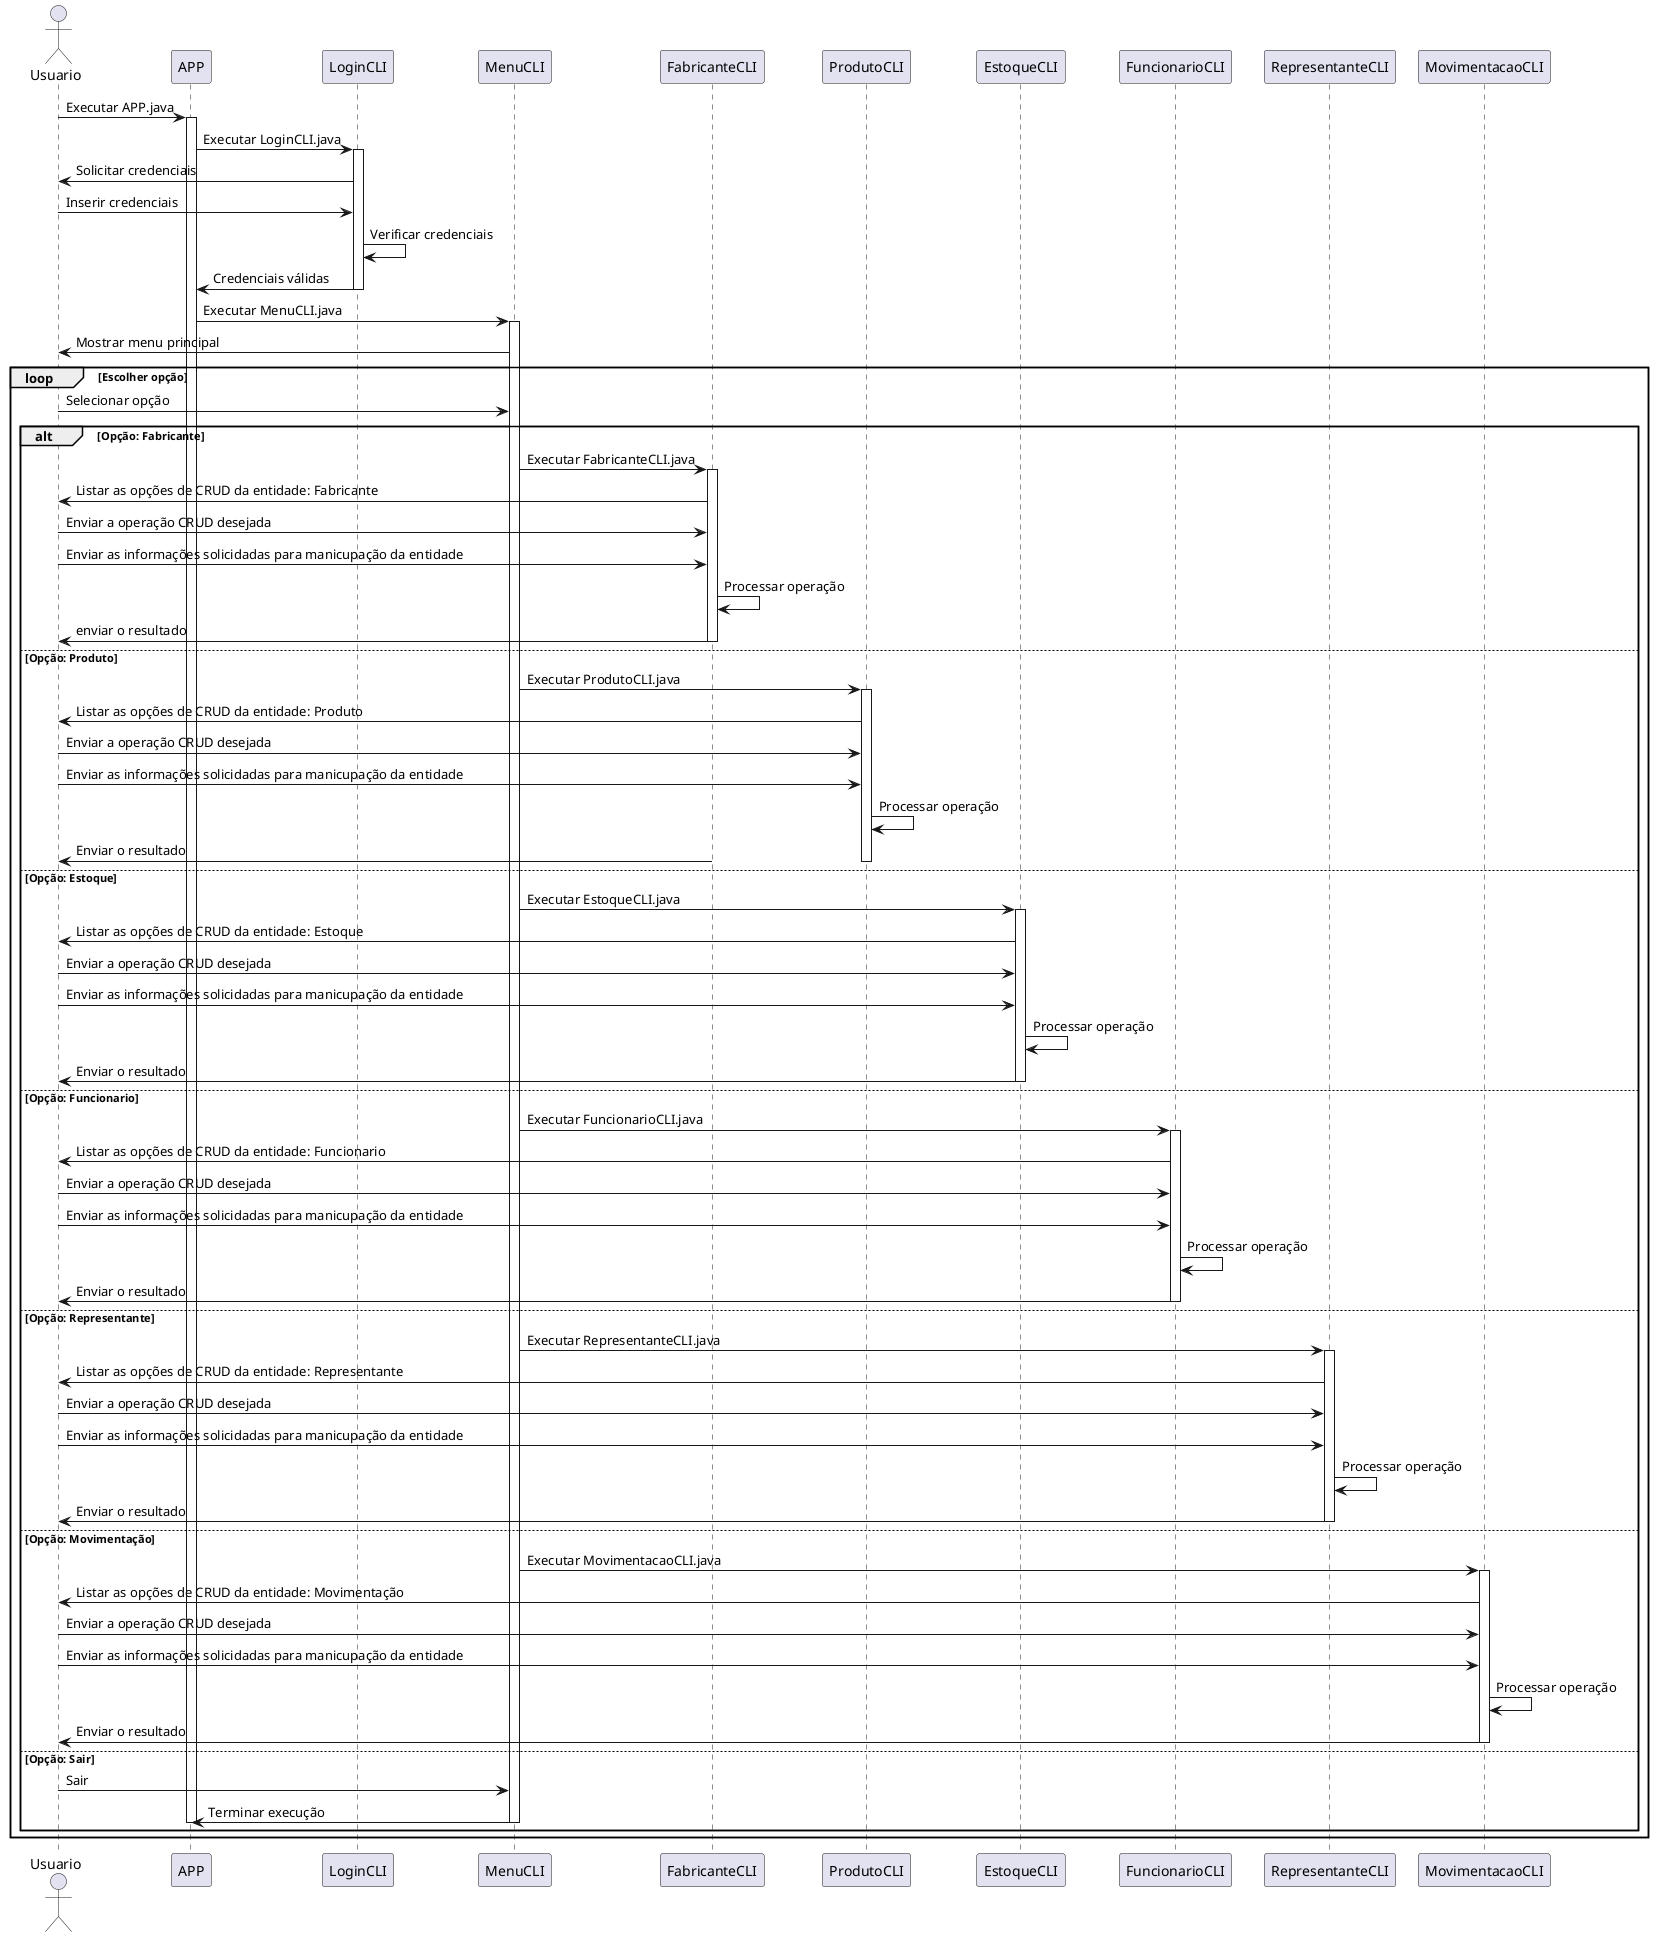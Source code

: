@startuml
actor Usuario
participant APP
participant LoginCLI
participant MenuCLI
participant FabricanteCLI
participant ProdutoCLI
participant EstoqueCLI
participant FuncionarioCLI
participant RepresentanteCLI
participant MovimentacaoCLI

Usuario -> APP: Executar APP.java
activate APP
APP -> LoginCLI: Executar LoginCLI.java
activate LoginCLI
LoginCLI -> Usuario: Solicitar credenciais
Usuario -> LoginCLI: Inserir credenciais
LoginCLI -> LoginCLI: Verificar credenciais
LoginCLI -> APP: Credenciais válidas
deactivate LoginCLI
APP -> MenuCLI: Executar MenuCLI.java
activate MenuCLI
MenuCLI -> Usuario: Mostrar menu principal
loop Escolher opção
    Usuario -> MenuCLI: Selecionar opção
    alt Opção: Fabricante
        MenuCLI -> FabricanteCLI: Executar FabricanteCLI.java
        activate FabricanteCLI
        FabricanteCLI -> Usuario: Listar as opções de CRUD da entidade: Fabricante
        Usuario -> FabricanteCLI: Enviar a operação CRUD desejada
        Usuario -> FabricanteCLI: Enviar as informações solicidadas para manicupação da entidade
        FabricanteCLI -> FabricanteCLI: Processar operação
        FabricanteCLI -> Usuario:  enviar o resultado
        deactivate FabricanteCLI
    else Opção: Produto
        MenuCLI -> ProdutoCLI: Executar ProdutoCLI.java
        activate ProdutoCLI
        ProdutoCLI -> Usuario: Listar as opções de CRUD da entidade: Produto
        Usuario -> ProdutoCLI: Enviar a operação CRUD desejada
        Usuario -> ProdutoCLI: Enviar as informações solicidadas para manicupação da entidade
        ProdutoCLI -> ProdutoCLI: Processar operação
        FabricanteCLI -> Usuario:  Enviar o resultado
        deactivate ProdutoCLI
    else Opção: Estoque
        MenuCLI -> EstoqueCLI: Executar EstoqueCLI.java
        activate EstoqueCLI
        EstoqueCLI -> Usuario: Listar as opções de CRUD da entidade: Estoque
        Usuario -> EstoqueCLI: Enviar a operação CRUD desejada
        Usuario -> EstoqueCLI: Enviar as informações solicidadas para manicupação da entidade
        EstoqueCLI -> EstoqueCLI: Processar operação
        EstoqueCLI -> Usuario: Enviar o resultado
        deactivate EstoqueCLI
    else Opção: Funcionario
        MenuCLI -> FuncionarioCLI: Executar FuncionarioCLI.java
        activate FuncionarioCLI
        FuncionarioCLI -> Usuario: Listar as opções de CRUD da entidade: Funcionario
        Usuario -> FuncionarioCLI: Enviar a operação CRUD desejada
        Usuario -> FuncionarioCLI: Enviar as informações solicidadas para manicupação da entidade
        FuncionarioCLI -> FuncionarioCLI: Processar operação
        FuncionarioCLI -> Usuario: Enviar o resultado
        deactivate FuncionarioCLI
    else Opção: Representante
        MenuCLI -> RepresentanteCLI: Executar RepresentanteCLI.java
        activate RepresentanteCLI
        RepresentanteCLI -> Usuario: Listar as opções de CRUD da entidade: Representante
        Usuario -> RepresentanteCLI: Enviar a operação CRUD desejada
        Usuario -> RepresentanteCLI: Enviar as informações solicidadas para manicupação da entidade
        RepresentanteCLI -> RepresentanteCLI: Processar operação
        RepresentanteCLI -> Usuario: Enviar o resultado
        deactivate RepresentanteCLI
    else Opção: Movimentação
        MenuCLI -> MovimentacaoCLI: Executar MovimentacaoCLI.java
        activate MovimentacaoCLI
        MovimentacaoCLI -> Usuario: Listar as opções de CRUD da entidade: Movimentação
        Usuario -> MovimentacaoCLI: Enviar a operação CRUD desejada
        Usuario -> MovimentacaoCLI: Enviar as informações solicidadas para manicupação da entidade
        MovimentacaoCLI -> MovimentacaoCLI: Processar operação
        MovimentacaoCLI -> Usuario: Enviar o resultado
        deactivate MovimentacaoCLI
    else Opção: Sair
        Usuario -> MenuCLI: Sair
        MenuCLI -> APP: Terminar execução
        deactivate MenuCLI
        deactivate APP
    end
end
@enduml